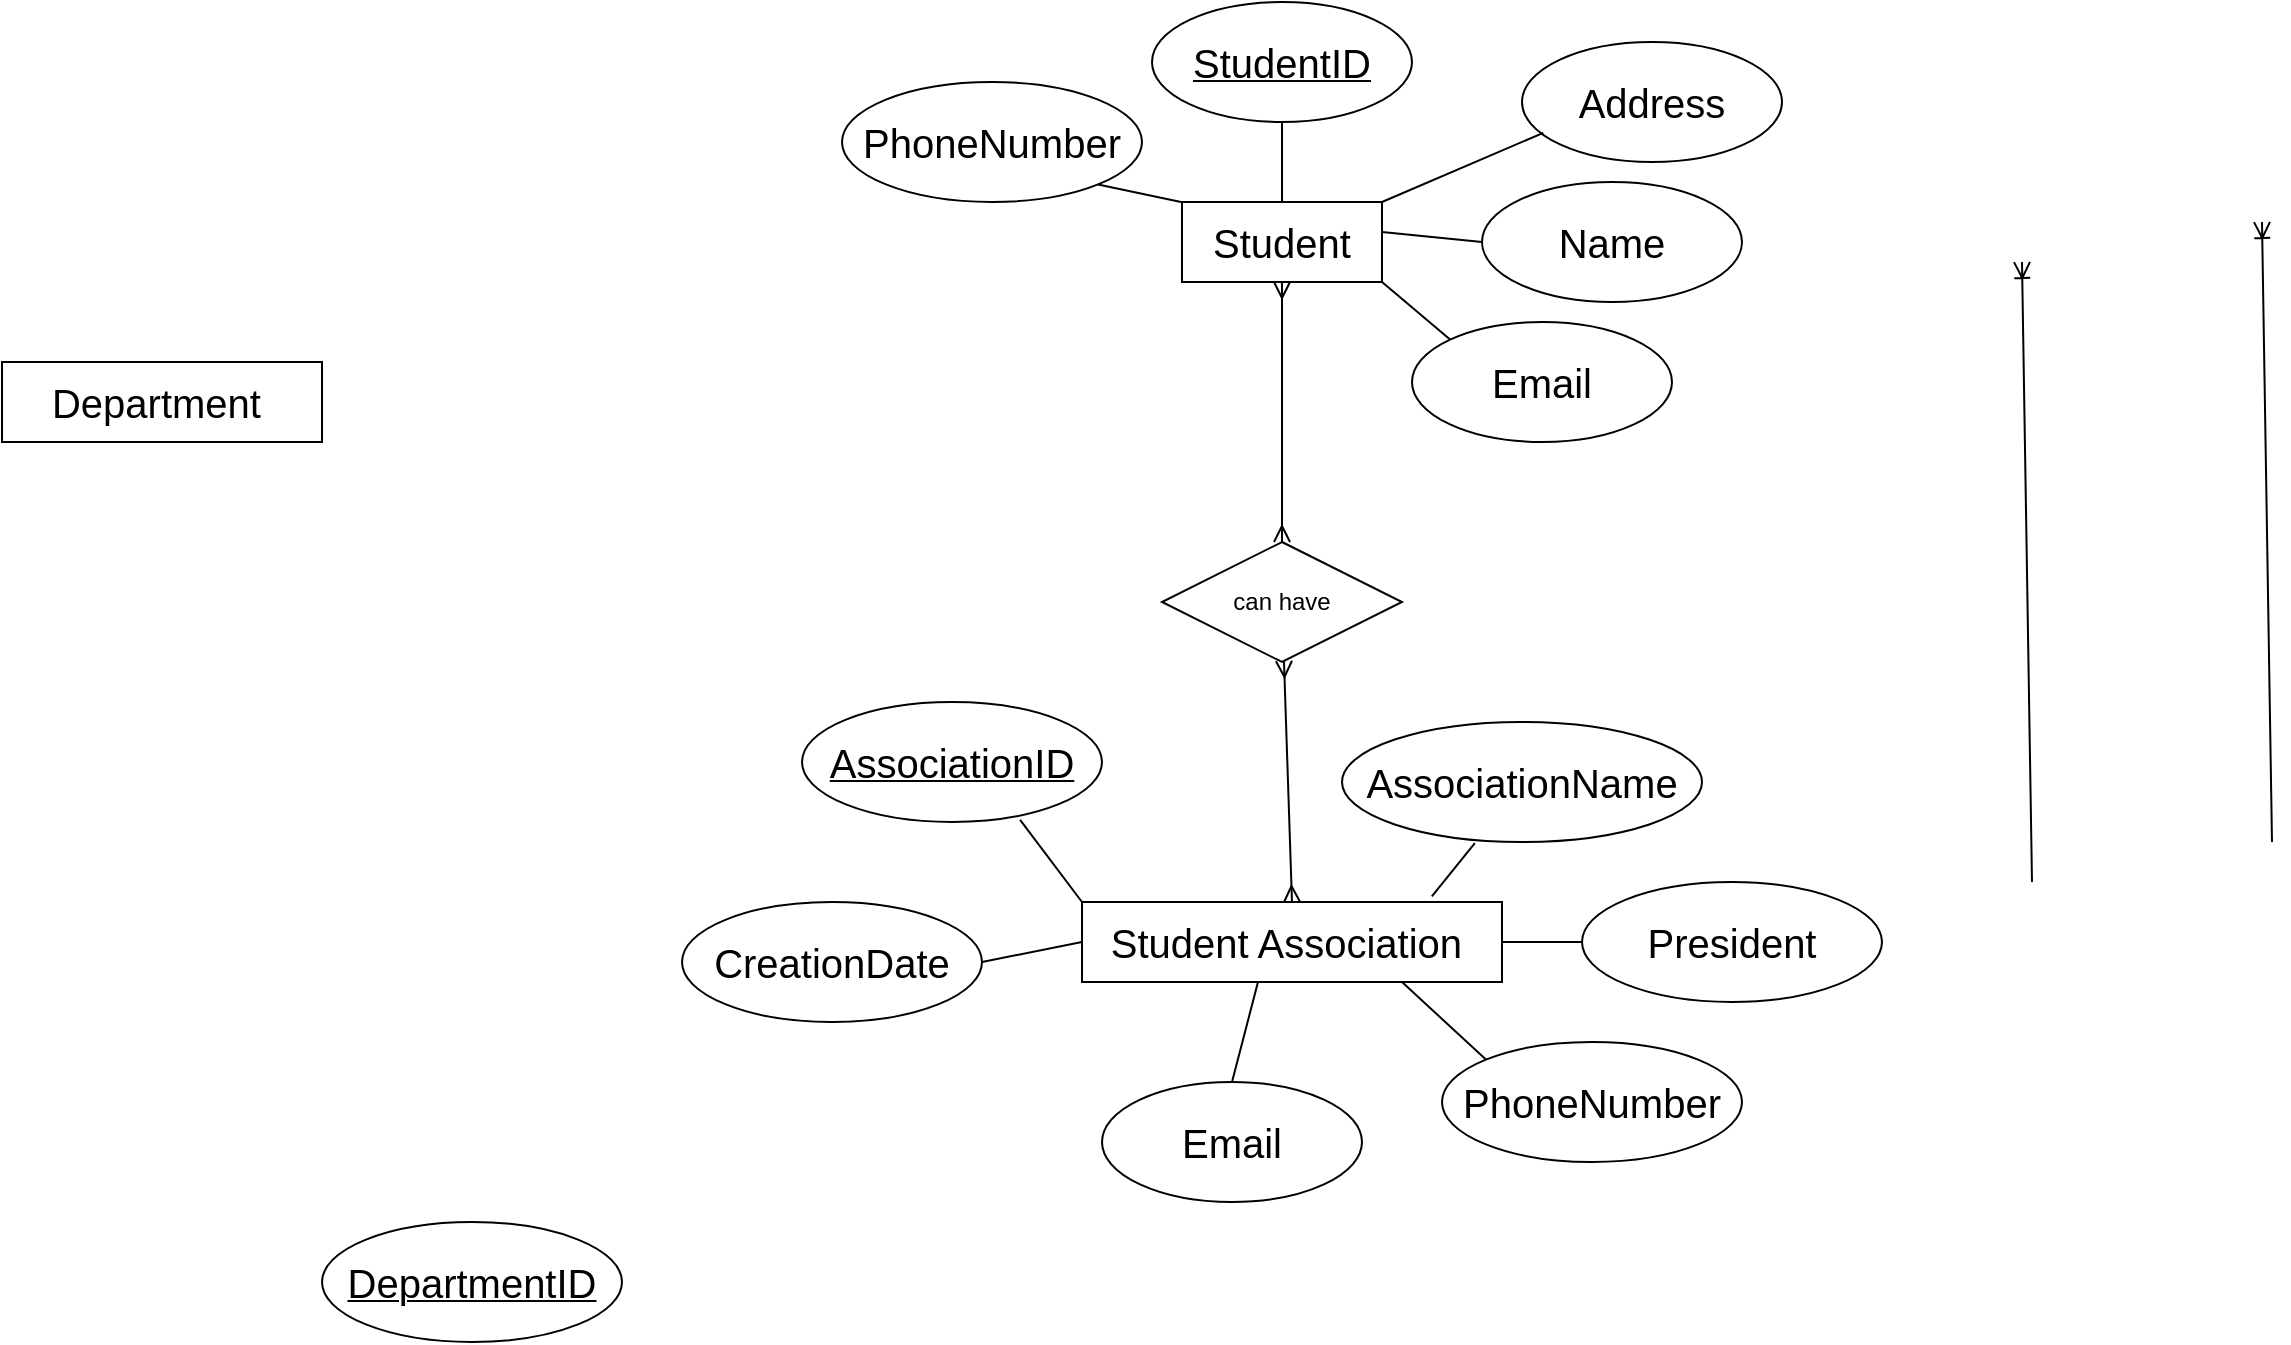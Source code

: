 <mxfile version="24.4.0" type="github">
  <diagram name="Page-1" id="YbyV28eoxzV0GdX374hJ">
    <mxGraphModel dx="2694" dy="1184" grid="1" gridSize="10" guides="1" tooltips="1" connect="1" arrows="1" fold="1" page="1" pageScale="1" pageWidth="850" pageHeight="1100" math="0" shadow="0">
      <root>
        <mxCell id="0" />
        <mxCell id="1" parent="0" />
        <mxCell id="_GpoOHqEXnmoVWsLeHsH-20" value="&lt;font style=&quot;font-size: 20px;&quot;&gt;Student&lt;/font&gt;" style="whiteSpace=wrap;html=1;align=center;" vertex="1" parent="1">
          <mxGeometry x="160" y="160" width="100" height="40" as="geometry" />
        </mxCell>
        <mxCell id="_GpoOHqEXnmoVWsLeHsH-22" value="&lt;font style=&quot;font-size: 20px;&quot;&gt;Name&lt;/font&gt;" style="ellipse;whiteSpace=wrap;html=1;align=center;" vertex="1" parent="1">
          <mxGeometry x="310" y="150" width="130" height="60" as="geometry" />
        </mxCell>
        <mxCell id="_GpoOHqEXnmoVWsLeHsH-23" value="&lt;font style=&quot;font-size: 20px;&quot;&gt;StudentID&lt;/font&gt;" style="ellipse;whiteSpace=wrap;html=1;align=center;fontStyle=4;" vertex="1" parent="1">
          <mxGeometry x="145" y="60" width="130" height="60" as="geometry" />
        </mxCell>
        <mxCell id="_GpoOHqEXnmoVWsLeHsH-28" value="&lt;font style=&quot;font-size: 20px;&quot;&gt;PhoneNumber&lt;/font&gt;" style="ellipse;whiteSpace=wrap;html=1;align=center;" vertex="1" parent="1">
          <mxGeometry x="-10" y="100" width="150" height="60" as="geometry" />
        </mxCell>
        <mxCell id="_GpoOHqEXnmoVWsLeHsH-29" value="&lt;font style=&quot;font-size: 20px;&quot;&gt;Address&lt;/font&gt;" style="ellipse;whiteSpace=wrap;html=1;align=center;" vertex="1" parent="1">
          <mxGeometry x="330" y="80" width="130" height="60" as="geometry" />
        </mxCell>
        <mxCell id="_GpoOHqEXnmoVWsLeHsH-30" value="&lt;font style=&quot;font-size: 20px;&quot;&gt;Email&lt;/font&gt;" style="ellipse;whiteSpace=wrap;html=1;align=center;" vertex="1" parent="1">
          <mxGeometry x="275" y="220" width="130" height="60" as="geometry" />
        </mxCell>
        <mxCell id="_GpoOHqEXnmoVWsLeHsH-33" value="&lt;font style=&quot;font-size: 20px;&quot;&gt;AssociationID&lt;/font&gt;" style="ellipse;whiteSpace=wrap;html=1;align=center;fontStyle=4;" vertex="1" parent="1">
          <mxGeometry x="-30" y="410" width="150" height="60" as="geometry" />
        </mxCell>
        <mxCell id="_GpoOHqEXnmoVWsLeHsH-34" value="&lt;font style=&quot;font-size: 20px;&quot;&gt;DepartmentID&lt;/font&gt;" style="ellipse;whiteSpace=wrap;html=1;align=center;fontStyle=4;" vertex="1" parent="1">
          <mxGeometry x="-270" y="670" width="150" height="60" as="geometry" />
        </mxCell>
        <mxCell id="_GpoOHqEXnmoVWsLeHsH-41" value="" style="endArrow=none;html=1;rounded=0;entryX=0.082;entryY=0.757;entryDx=0;entryDy=0;entryPerimeter=0;" edge="1" parent="1" target="_GpoOHqEXnmoVWsLeHsH-29">
          <mxGeometry width="50" height="50" relative="1" as="geometry">
            <mxPoint x="260" y="160" as="sourcePoint" />
            <mxPoint x="310" y="110" as="targetPoint" />
          </mxGeometry>
        </mxCell>
        <mxCell id="_GpoOHqEXnmoVWsLeHsH-45" value="" style="endArrow=none;html=1;rounded=0;entryX=0.5;entryY=1;entryDx=0;entryDy=0;exitX=0.5;exitY=0;exitDx=0;exitDy=0;" edge="1" parent="1" source="_GpoOHqEXnmoVWsLeHsH-20" target="_GpoOHqEXnmoVWsLeHsH-23">
          <mxGeometry width="50" height="50" relative="1" as="geometry">
            <mxPoint x="200" y="160" as="sourcePoint" />
            <mxPoint x="281" y="125" as="targetPoint" />
          </mxGeometry>
        </mxCell>
        <mxCell id="_GpoOHqEXnmoVWsLeHsH-46" value="" style="endArrow=none;html=1;rounded=0;entryX=0;entryY=0.5;entryDx=0;entryDy=0;" edge="1" parent="1" target="_GpoOHqEXnmoVWsLeHsH-22">
          <mxGeometry width="50" height="50" relative="1" as="geometry">
            <mxPoint x="260" y="175" as="sourcePoint" />
            <mxPoint x="341" y="140" as="targetPoint" />
          </mxGeometry>
        </mxCell>
        <mxCell id="_GpoOHqEXnmoVWsLeHsH-47" value="" style="endArrow=none;html=1;rounded=0;entryX=0;entryY=0;entryDx=0;entryDy=0;" edge="1" parent="1" target="_GpoOHqEXnmoVWsLeHsH-30">
          <mxGeometry width="50" height="50" relative="1" as="geometry">
            <mxPoint x="260" y="200" as="sourcePoint" />
            <mxPoint x="341" y="165" as="targetPoint" />
          </mxGeometry>
        </mxCell>
        <mxCell id="_GpoOHqEXnmoVWsLeHsH-50" value="" style="endArrow=none;html=1;rounded=0;entryX=1;entryY=1;entryDx=0;entryDy=0;" edge="1" parent="1" target="_GpoOHqEXnmoVWsLeHsH-28">
          <mxGeometry width="50" height="50" relative="1" as="geometry">
            <mxPoint x="159.5" y="160" as="sourcePoint" />
            <mxPoint x="240.5" y="125" as="targetPoint" />
          </mxGeometry>
        </mxCell>
        <mxCell id="_GpoOHqEXnmoVWsLeHsH-51" value="&lt;font style=&quot;font-size: 20px;&quot;&gt;Student Association&amp;nbsp;&lt;/font&gt;" style="whiteSpace=wrap;html=1;align=center;" vertex="1" parent="1">
          <mxGeometry x="110" y="510" width="210" height="40" as="geometry" />
        </mxCell>
        <mxCell id="_GpoOHqEXnmoVWsLeHsH-76" value="" style="fontSize=12;html=1;endArrow=ERoneToMany;rounded=0;exitX=0.5;exitY=0;exitDx=0;exitDy=0;entryX=0.5;entryY=1;entryDx=0;entryDy=0;" edge="1" parent="1">
          <mxGeometry width="100" height="100" relative="1" as="geometry">
            <mxPoint x="705" y="480" as="sourcePoint" />
            <mxPoint x="700" y="170" as="targetPoint" />
          </mxGeometry>
        </mxCell>
        <mxCell id="_GpoOHqEXnmoVWsLeHsH-81" value="&lt;font style=&quot;font-size: 20px;&quot;&gt;PhoneNumber&lt;/font&gt;" style="ellipse;whiteSpace=wrap;html=1;align=center;" vertex="1" parent="1">
          <mxGeometry x="290" y="580" width="150" height="60" as="geometry" />
        </mxCell>
        <mxCell id="_GpoOHqEXnmoVWsLeHsH-82" value="&lt;font style=&quot;font-size: 20px;&quot;&gt;Email&lt;/font&gt;" style="ellipse;whiteSpace=wrap;html=1;align=center;" vertex="1" parent="1">
          <mxGeometry x="120" y="600" width="130" height="60" as="geometry" />
        </mxCell>
        <mxCell id="_GpoOHqEXnmoVWsLeHsH-84" value="" style="fontSize=12;html=1;endArrow=ERoneToMany;rounded=0;exitX=0.5;exitY=0;exitDx=0;exitDy=0;entryX=0.5;entryY=1;entryDx=0;entryDy=0;" edge="1" parent="1">
          <mxGeometry width="100" height="100" relative="1" as="geometry">
            <mxPoint x="585" y="500" as="sourcePoint" />
            <mxPoint x="580" y="190" as="targetPoint" />
          </mxGeometry>
        </mxCell>
        <mxCell id="_GpoOHqEXnmoVWsLeHsH-85" value="" style="fontSize=12;html=1;endArrow=ERmany;startArrow=ERmany;rounded=0;exitX=0.5;exitY=0;exitDx=0;exitDy=0;" edge="1" parent="1" source="_GpoOHqEXnmoVWsLeHsH-53">
          <mxGeometry width="100" height="100" relative="1" as="geometry">
            <mxPoint x="110" y="300" as="sourcePoint" />
            <mxPoint x="210" y="200" as="targetPoint" />
          </mxGeometry>
        </mxCell>
        <mxCell id="_GpoOHqEXnmoVWsLeHsH-86" value="" style="fontSize=12;html=1;endArrow=ERmany;startArrow=ERmany;rounded=0;exitX=0.5;exitY=0;exitDx=0;exitDy=0;" edge="1" parent="1" source="_GpoOHqEXnmoVWsLeHsH-51" target="_GpoOHqEXnmoVWsLeHsH-53">
          <mxGeometry width="100" height="100" relative="1" as="geometry">
            <mxPoint x="215" y="510" as="sourcePoint" />
            <mxPoint x="210" y="200" as="targetPoint" />
          </mxGeometry>
        </mxCell>
        <mxCell id="_GpoOHqEXnmoVWsLeHsH-53" value="can have" style="shape=rhombus;perimeter=rhombusPerimeter;whiteSpace=wrap;html=1;align=center;" vertex="1" parent="1">
          <mxGeometry x="150" y="330" width="120" height="60" as="geometry" />
        </mxCell>
        <mxCell id="_GpoOHqEXnmoVWsLeHsH-87" value="&lt;font style=&quot;font-size: 20px;&quot;&gt;President&lt;/font&gt;" style="ellipse;whiteSpace=wrap;html=1;align=center;" vertex="1" parent="1">
          <mxGeometry x="360" y="500" width="150" height="60" as="geometry" />
        </mxCell>
        <mxCell id="_GpoOHqEXnmoVWsLeHsH-88" value="&lt;font style=&quot;font-size: 20px;&quot;&gt;CreationDate&lt;/font&gt;" style="ellipse;whiteSpace=wrap;html=1;align=center;" vertex="1" parent="1">
          <mxGeometry x="-90" y="510" width="150" height="60" as="geometry" />
        </mxCell>
        <mxCell id="_GpoOHqEXnmoVWsLeHsH-89" value="&lt;font style=&quot;font-size: 20px;&quot;&gt;AssociationName&lt;/font&gt;" style="ellipse;whiteSpace=wrap;html=1;align=center;" vertex="1" parent="1">
          <mxGeometry x="240" y="420" width="180" height="60" as="geometry" />
        </mxCell>
        <mxCell id="_GpoOHqEXnmoVWsLeHsH-90" value="" style="endArrow=none;html=1;rounded=0;entryX=0.727;entryY=0.982;entryDx=0;entryDy=0;entryPerimeter=0;exitX=0;exitY=0;exitDx=0;exitDy=0;" edge="1" parent="1" source="_GpoOHqEXnmoVWsLeHsH-51" target="_GpoOHqEXnmoVWsLeHsH-33">
          <mxGeometry width="50" height="50" relative="1" as="geometry">
            <mxPoint x="110" y="509" as="sourcePoint" />
            <mxPoint x="68.5" y="500" as="targetPoint" />
          </mxGeometry>
        </mxCell>
        <mxCell id="_GpoOHqEXnmoVWsLeHsH-91" value="" style="endArrow=none;html=1;rounded=0;entryX=0.369;entryY=1.009;entryDx=0;entryDy=0;entryPerimeter=0;exitX=0.833;exitY=-0.069;exitDx=0;exitDy=0;exitPerimeter=0;" edge="1" parent="1" source="_GpoOHqEXnmoVWsLeHsH-51" target="_GpoOHqEXnmoVWsLeHsH-89">
          <mxGeometry width="50" height="50" relative="1" as="geometry">
            <mxPoint x="310" y="509" as="sourcePoint" />
            <mxPoint x="268.5" y="500" as="targetPoint" />
          </mxGeometry>
        </mxCell>
        <mxCell id="_GpoOHqEXnmoVWsLeHsH-92" value="" style="endArrow=none;html=1;rounded=0;entryX=1;entryY=0.5;entryDx=0;entryDy=0;exitX=0;exitY=0.5;exitDx=0;exitDy=0;" edge="1" parent="1" source="_GpoOHqEXnmoVWsLeHsH-87" target="_GpoOHqEXnmoVWsLeHsH-51">
          <mxGeometry width="50" height="50" relative="1" as="geometry">
            <mxPoint x="360.75" y="544.5" as="sourcePoint" />
            <mxPoint x="319.25" y="535.5" as="targetPoint" />
          </mxGeometry>
        </mxCell>
        <mxCell id="_GpoOHqEXnmoVWsLeHsH-93" value="" style="endArrow=none;html=1;rounded=0;entryX=0;entryY=0;entryDx=0;entryDy=0;" edge="1" parent="1" target="_GpoOHqEXnmoVWsLeHsH-81">
          <mxGeometry width="50" height="50" relative="1" as="geometry">
            <mxPoint x="270" y="550" as="sourcePoint" />
            <mxPoint x="320" y="500" as="targetPoint" />
          </mxGeometry>
        </mxCell>
        <mxCell id="_GpoOHqEXnmoVWsLeHsH-95" value="" style="endArrow=none;html=1;rounded=0;entryX=0.5;entryY=0;entryDx=0;entryDy=0;" edge="1" parent="1" target="_GpoOHqEXnmoVWsLeHsH-82">
          <mxGeometry width="50" height="50" relative="1" as="geometry">
            <mxPoint x="198" y="550" as="sourcePoint" />
            <mxPoint x="240" y="589" as="targetPoint" />
          </mxGeometry>
        </mxCell>
        <mxCell id="_GpoOHqEXnmoVWsLeHsH-96" value="" style="endArrow=none;html=1;rounded=0;entryX=0;entryY=0.5;entryDx=0;entryDy=0;exitX=1;exitY=0.5;exitDx=0;exitDy=0;" edge="1" parent="1" source="_GpoOHqEXnmoVWsLeHsH-88" target="_GpoOHqEXnmoVWsLeHsH-51">
          <mxGeometry width="50" height="50" relative="1" as="geometry">
            <mxPoint x="50" y="580" as="sourcePoint" />
            <mxPoint x="100" y="530" as="targetPoint" />
          </mxGeometry>
        </mxCell>
        <mxCell id="_GpoOHqEXnmoVWsLeHsH-97" value="&lt;font style=&quot;font-size: 20px;&quot;&gt;Department&amp;nbsp;&lt;/font&gt;" style="whiteSpace=wrap;html=1;align=center;" vertex="1" parent="1">
          <mxGeometry x="-430" y="240" width="160" height="40" as="geometry" />
        </mxCell>
      </root>
    </mxGraphModel>
  </diagram>
</mxfile>
